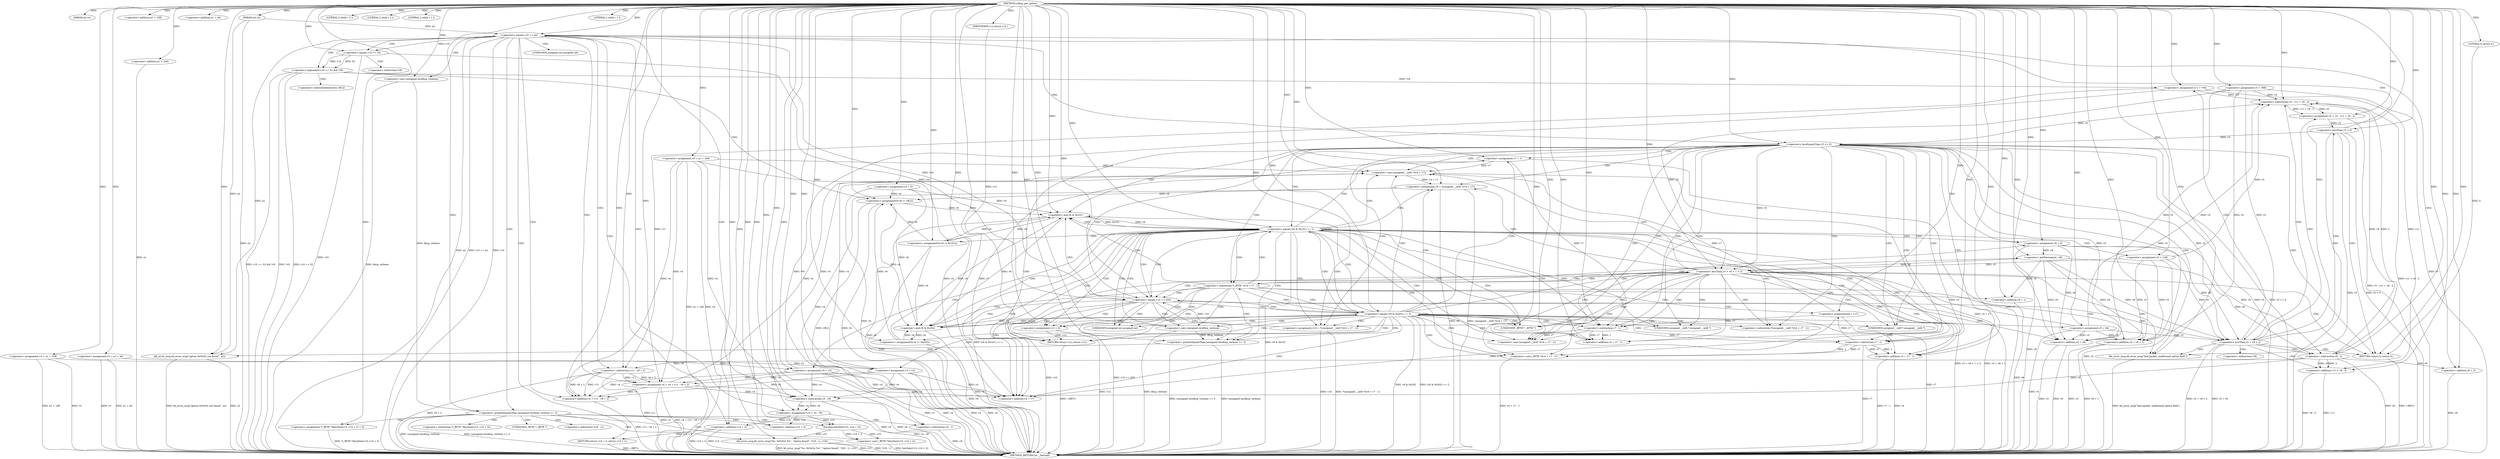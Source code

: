 digraph udhcp_get_option {  
"1000114" [label = "(METHOD,udhcp_get_option)" ]
"1000360" [label = "(METHOD_RETURN,int __fastcall)" ]
"1000115" [label = "(PARAM,int a1)" ]
"1000116" [label = "(PARAM,int a2)" ]
"1000131" [label = "(<operator>.assignment,v2 = a1 + 108)" ]
"1000133" [label = "(<operator>.addition,a1 + 108)" ]
"1000136" [label = "(<operator>.assignment,v3 = a1 + 44)" ]
"1000138" [label = "(<operator>.addition,a1 + 44)" ]
"1000141" [label = "(<operator>.assignment,v4 = a1 + 240)" ]
"1000143" [label = "(<operator>.addition,a1 + 240)" ]
"1000146" [label = "(<operator>.assignment,v5 = 388)" ]
"1000149" [label = "(<operator>.assignment,v6 = 0)" ]
"1000153" [label = "(LITERAL,2,while ( 2 ))" ]
"1000156" [label = "(LITERAL,2,while ( 2 ))" ]
"1000159" [label = "(LITERAL,1,while ( 1 ))" ]
"1000161" [label = "(<operator>.assignment,v7 = 1)" ]
"1000164" [label = "(<operator>.assignment,v8 = 0)" ]
"1000168" [label = "(LITERAL,1,while ( 1 ))" ]
"1000170" [label = "(<operator>.assignment,v9 = (unsigned __int8 *)(v4 + v7))" ]
"1000172" [label = "(<operator>.cast,(unsigned __int8 *)(v4 + v7))" ]
"1000174" [label = "(<operator>.addition,v4 + v7)" ]
"1000177" [label = "(<operator>.assignment,v10 = *(unsigned __int8 *)(v4 + v7 - 1))" ]
"1000180" [label = "(<operator>.cast,(unsigned __int8 *)(v4 + v7 - 1))" ]
"1000182" [label = "(<operator>.addition,v4 + v7 - 1)" ]
"1000184" [label = "(<operator>.subtraction,v7 - 1)" ]
"1000189" [label = "(<operator>.cast,(_BYTE *)(v4 + v7 - 1))" ]
"1000191" [label = "(<operator>.addition,v4 + v7 - 1)" ]
"1000193" [label = "(<operator>.subtraction,v7 - 1)" ]
"1000197" [label = "(<operator>.preDecrement,--v8)" ]
"1000199" [label = "(<operator>.preIncrement,++v7)" ]
"1000202" [label = "(<operator>.lessThan,v5 + v8 + 1 < 2)" ]
"1000203" [label = "(<operator>.addition,v5 + v8 + 1)" ]
"1000205" [label = "(<operator>.addition,v8 + 1)" ]
"1000211" [label = "(<operator>.equals,v10 == 255)" ]
"1000216" [label = "(<operator>.lessThan,v5 + v8 < 2)" ]
"1000217" [label = "(<operator>.addition,v5 + v8)" ]
"1000222" [label = "(<operator>.assignment,v11 = *v9)" ]
"1000226" [label = "(<operator>.assignment,v5 = v5 - v11 + v8 - 2)" ]
"1000228" [label = "(<operator>.subtraction,v5 - v11 + v8 - 2)" ]
"1000230" [label = "(<operator>.addition,v11 + v8 - 2)" ]
"1000232" [label = "(<operator>.subtraction,v8 - 2)" ]
"1000236" [label = "(<operator>.lessThan,v5 < 0)" ]
"1000241" [label = "(<operator>.equals,v10 == a2)" ]
"1000245" [label = "(<operator>.assignment,v14 = v4 - v8)" ]
"1000247" [label = "(<operator>.subtraction,v4 - v8)" ]
"1000251" [label = "(<operator>.greaterEqualsThan,(unsigned int)dhcp_verbose >= 2)" ]
"1000252" [label = "(<operator>.cast,(unsigned int)dhcp_verbose)" ]
"1000257" [label = "(<operator>.assignment,*(_BYTE *)bin2hex(v15, v14 + 2) = 0)" ]
"1000259" [label = "(<operator>.cast,(_BYTE *)bin2hex(v15, v14 + 2))" ]
"1000261" [label = "(bin2hex,bin2hex(v15, v14 + 2))" ]
"1000263" [label = "(<operator>.addition,v14 + 2)" ]
"1000267" [label = "(bb_error_msg,bb_error_msg(\"%s: 0x%02x %s\", \"option found\", *(v9 - 1), v15))" ]
"1000271" [label = "(<operator>.subtraction,v9 - 1)" ]
"1000275" [label = "(RETURN,return v14 + 2;,return v14 + 2;)" ]
"1000276" [label = "(<operator>.addition,v14 + 2)" ]
"1000280" [label = "(<operator>.logicalAnd,v10 == 52 && *v9)" ]
"1000281" [label = "(<operator>.equals,v10 == 52)" ]
"1000286" [label = "(<operators>.assignmentOr,v6 |= v9[1])" ]
"1000291" [label = "(<operator>.assignment,v4 = v4 + v11 - v8 + 2)" ]
"1000293" [label = "(<operator>.addition,v4 + v11 - v8 + 2)" ]
"1000295" [label = "(<operator>.subtraction,v11 - v8 + 2)" ]
"1000297" [label = "(<operator>.addition,v8 + 2)" ]
"1000301" [label = "(<operator>.lessEqualsThan,v5 <= 0)" ]
"1000306" [label = "(bb_error_msg,bb_error_msg(\"bad packet, malformed option field\"))" ]
"1000308" [label = "(RETURN,return 0;,return 0;)" ]
"1000309" [label = "(LITERAL,0,return 0;)" ]
"1000311" [label = "(<operator>.equals,(v6 & 0x101) == 1)" ]
"1000312" [label = "(<operator>.and,v6 & 0x101)" ]
"1000317" [label = "(<operators>.assignmentOr,v6 |= 0x101u)" ]
"1000320" [label = "(<operator>.assignment,v5 = 128)" ]
"1000323" [label = "(<operator>.assignment,v4 = v2)" ]
"1000329" [label = "(<operator>.equals,(v6 & 0x202) == 2)" ]
"1000330" [label = "(<operator>.and,v6 & 0x202)" ]
"1000335" [label = "(<operators>.assignmentOr,v6 |= 0x202u)" ]
"1000338" [label = "(<operator>.assignment,v5 = 64)" ]
"1000341" [label = "(<operator>.assignment,v4 = v3)" ]
"1000346" [label = "(<operator>.assignment,v12 = 0)" ]
"1000350" [label = "(<operator>.greaterEqualsThan,(unsigned int)dhcp_verbose >= 3)" ]
"1000351" [label = "(<operator>.cast,(unsigned int)dhcp_verbose)" ]
"1000355" [label = "(bb_error_msg,bb_error_msg(\"option 0x%02x not found\", a2))" ]
"1000358" [label = "(RETURN,return v12;,return v12;)" ]
"1000359" [label = "(IDENTIFIER,v12,return v12;)" ]
"1000173" [label = "(UNKNOWN,unsigned __int8 *,unsigned __int8 *)" ]
"1000179" [label = "(<operator>.indirection,*(unsigned __int8 *)(v4 + v7 - 1))" ]
"1000181" [label = "(UNKNOWN,unsigned __int8 *,unsigned __int8 *)" ]
"1000188" [label = "(<operator>.indirection,*(_BYTE *)(v4 + v7 - 1))" ]
"1000190" [label = "(UNKNOWN,_BYTE *,_BYTE *)" ]
"1000224" [label = "(<operator>.indirection,*v9)" ]
"1000253" [label = "(UNKNOWN,unsigned int,unsigned int)" ]
"1000258" [label = "(<operator>.indirection,*(_BYTE *)bin2hex(v15, v14 + 2))" ]
"1000260" [label = "(UNKNOWN,_BYTE *,_BYTE *)" ]
"1000270" [label = "(<operator>.indirection,*(v9 - 1))" ]
"1000284" [label = "(<operator>.indirection,*v9)" ]
"1000288" [label = "(<operator>.indirectIndexAccess,v9[1])" ]
"1000352" [label = "(UNKNOWN,unsigned int,unsigned int)" ]
  "1000301" -> "1000360"  [ label = "DDG: v5 <= 0"] 
  "1000346" -> "1000360"  [ label = "DDG: v12"] 
  "1000252" -> "1000360"  [ label = "DDG: dhcp_verbose"] 
  "1000211" -> "1000360"  [ label = "DDG: v10"] 
  "1000143" -> "1000360"  [ label = "DDG: a1"] 
  "1000241" -> "1000360"  [ label = "DDG: a2"] 
  "1000267" -> "1000360"  [ label = "DDG: bb_error_msg(\"%s: 0x%02x %s\", \"option found\", *(v9 - 1), v15)"] 
  "1000217" -> "1000360"  [ label = "DDG: v5"] 
  "1000193" -> "1000360"  [ label = "DDG: v7"] 
  "1000141" -> "1000360"  [ label = "DDG: a1 + 240"] 
  "1000341" -> "1000360"  [ label = "DDG: v4"] 
  "1000203" -> "1000360"  [ label = "DDG: v8 + 1"] 
  "1000199" -> "1000360"  [ label = "DDG: v7"] 
  "1000293" -> "1000360"  [ label = "DDG: v11 - v8 + 2"] 
  "1000189" -> "1000360"  [ label = "DDG: v4 + v7 - 1"] 
  "1000202" -> "1000360"  [ label = "DDG: v5 + v8 + 1"] 
  "1000323" -> "1000360"  [ label = "DDG: v2"] 
  "1000329" -> "1000360"  [ label = "DDG: v6 & 0x202"] 
  "1000351" -> "1000360"  [ label = "DDG: dhcp_verbose"] 
  "1000172" -> "1000360"  [ label = "DDG: v4 + v7"] 
  "1000320" -> "1000360"  [ label = "DDG: v5"] 
  "1000232" -> "1000360"  [ label = "DDG: v8"] 
  "1000141" -> "1000360"  [ label = "DDG: v4"] 
  "1000350" -> "1000360"  [ label = "DDG: (unsigned int)dhcp_verbose"] 
  "1000257" -> "1000360"  [ label = "DDG: *(_BYTE *)bin2hex(v15, v14 + 2)"] 
  "1000177" -> "1000360"  [ label = "DDG: v10"] 
  "1000228" -> "1000360"  [ label = "DDG: v11 + v8 - 2"] 
  "1000211" -> "1000360"  [ label = "DDG: v10 == 255"] 
  "1000312" -> "1000360"  [ label = "DDG: v6"] 
  "1000216" -> "1000360"  [ label = "DDG: v5 + v8"] 
  "1000355" -> "1000360"  [ label = "DDG: bb_error_msg(\"option 0x%02x not found\", a2)"] 
  "1000297" -> "1000360"  [ label = "DDG: v8"] 
  "1000295" -> "1000360"  [ label = "DDG: v11"] 
  "1000271" -> "1000360"  [ label = "DDG: v9"] 
  "1000267" -> "1000360"  [ label = "DDG: v15"] 
  "1000136" -> "1000360"  [ label = "DDG: v3"] 
  "1000267" -> "1000360"  [ label = "DDG: *(v9 - 1)"] 
  "1000241" -> "1000360"  [ label = "DDG: v10 == a2"] 
  "1000301" -> "1000360"  [ label = "DDG: v5"] 
  "1000131" -> "1000360"  [ label = "DDG: a1 + 108"] 
  "1000291" -> "1000360"  [ label = "DDG: v4"] 
  "1000222" -> "1000360"  [ label = "DDG: *v9"] 
  "1000149" -> "1000360"  [ label = "DDG: v6"] 
  "1000146" -> "1000360"  [ label = "DDG: v5"] 
  "1000203" -> "1000360"  [ label = "DDG: v5"] 
  "1000236" -> "1000360"  [ label = "DDG: v5 < 0"] 
  "1000281" -> "1000360"  [ label = "DDG: v10"] 
  "1000245" -> "1000360"  [ label = "DDG: v4 - v8"] 
  "1000116" -> "1000360"  [ label = "DDG: a2"] 
  "1000236" -> "1000360"  [ label = "DDG: v5"] 
  "1000276" -> "1000360"  [ label = "DDG: v14"] 
  "1000350" -> "1000360"  [ label = "DDG: (unsigned int)dhcp_verbose >= 3"] 
  "1000136" -> "1000360"  [ label = "DDG: a1 + 44"] 
  "1000291" -> "1000360"  [ label = "DDG: v4 + v11 - v8 + 2"] 
  "1000286" -> "1000360"  [ label = "DDG: v9[1]"] 
  "1000230" -> "1000360"  [ label = "DDG: v8 - 2"] 
  "1000191" -> "1000360"  [ label = "DDG: v7 - 1"] 
  "1000247" -> "1000360"  [ label = "DDG: v8"] 
  "1000259" -> "1000360"  [ label = "DDG: bin2hex(v15, v14 + 2)"] 
  "1000247" -> "1000360"  [ label = "DDG: v4"] 
  "1000341" -> "1000360"  [ label = "DDG: v3"] 
  "1000251" -> "1000360"  [ label = "DDG: (unsigned int)dhcp_verbose"] 
  "1000286" -> "1000360"  [ label = "DDG: v6"] 
  "1000230" -> "1000360"  [ label = "DDG: v11"] 
  "1000311" -> "1000360"  [ label = "DDG: (v6 & 0x101) == 1"] 
  "1000170" -> "1000360"  [ label = "DDG: v9"] 
  "1000280" -> "1000360"  [ label = "DDG: v10 == 52"] 
  "1000191" -> "1000360"  [ label = "DDG: v4"] 
  "1000280" -> "1000360"  [ label = "DDG: v10 == 52 && *v9"] 
  "1000306" -> "1000360"  [ label = "DDG: bb_error_msg(\"bad packet, malformed option field\")"] 
  "1000205" -> "1000360"  [ label = "DDG: v8"] 
  "1000335" -> "1000360"  [ label = "DDG: v6"] 
  "1000226" -> "1000360"  [ label = "DDG: v5 - v11 + v8 - 2"] 
  "1000329" -> "1000360"  [ label = "DDG: (v6 & 0x202) == 2"] 
  "1000241" -> "1000360"  [ label = "DDG: v10"] 
  "1000177" -> "1000360"  [ label = "DDG: *(unsigned __int8 *)(v4 + v7 - 1)"] 
  "1000338" -> "1000360"  [ label = "DDG: v5"] 
  "1000216" -> "1000360"  [ label = "DDG: v5 + v8 < 2"] 
  "1000355" -> "1000360"  [ label = "DDG: a2"] 
  "1000280" -> "1000360"  [ label = "DDG: *v9"] 
  "1000317" -> "1000360"  [ label = "DDG: v6"] 
  "1000276" -> "1000360"  [ label = "DDG: v14 + 2"] 
  "1000170" -> "1000360"  [ label = "DDG: (unsigned __int8 *)(v4 + v7)"] 
  "1000202" -> "1000360"  [ label = "DDG: v5 + v8 + 1 < 2"] 
  "1000295" -> "1000360"  [ label = "DDG: v8 + 2"] 
  "1000323" -> "1000360"  [ label = "DDG: v4"] 
  "1000311" -> "1000360"  [ label = "DDG: v6 & 0x101"] 
  "1000164" -> "1000360"  [ label = "DDG: v8"] 
  "1000217" -> "1000360"  [ label = "DDG: v8"] 
  "1000161" -> "1000360"  [ label = "DDG: v7"] 
  "1000131" -> "1000360"  [ label = "DDG: v2"] 
  "1000251" -> "1000360"  [ label = "DDG: (unsigned int)dhcp_verbose >= 2"] 
  "1000330" -> "1000360"  [ label = "DDG: v6"] 
  "1000308" -> "1000360"  [ label = "DDG: <RET>"] 
  "1000275" -> "1000360"  [ label = "DDG: <RET>"] 
  "1000358" -> "1000360"  [ label = "DDG: <RET>"] 
  "1000114" -> "1000115"  [ label = "DDG: "] 
  "1000114" -> "1000116"  [ label = "DDG: "] 
  "1000114" -> "1000131"  [ label = "DDG: "] 
  "1000114" -> "1000133"  [ label = "DDG: "] 
  "1000114" -> "1000136"  [ label = "DDG: "] 
  "1000114" -> "1000138"  [ label = "DDG: "] 
  "1000114" -> "1000141"  [ label = "DDG: "] 
  "1000114" -> "1000143"  [ label = "DDG: "] 
  "1000114" -> "1000146"  [ label = "DDG: "] 
  "1000114" -> "1000149"  [ label = "DDG: "] 
  "1000114" -> "1000153"  [ label = "DDG: "] 
  "1000114" -> "1000156"  [ label = "DDG: "] 
  "1000114" -> "1000159"  [ label = "DDG: "] 
  "1000114" -> "1000161"  [ label = "DDG: "] 
  "1000114" -> "1000164"  [ label = "DDG: "] 
  "1000114" -> "1000168"  [ label = "DDG: "] 
  "1000172" -> "1000170"  [ label = "DDG: v4 + v7"] 
  "1000114" -> "1000170"  [ label = "DDG: "] 
  "1000341" -> "1000172"  [ label = "DDG: v4"] 
  "1000141" -> "1000172"  [ label = "DDG: v4"] 
  "1000291" -> "1000172"  [ label = "DDG: v4"] 
  "1000323" -> "1000172"  [ label = "DDG: v4"] 
  "1000114" -> "1000172"  [ label = "DDG: "] 
  "1000199" -> "1000172"  [ label = "DDG: v7"] 
  "1000161" -> "1000172"  [ label = "DDG: v7"] 
  "1000341" -> "1000174"  [ label = "DDG: v4"] 
  "1000141" -> "1000174"  [ label = "DDG: v4"] 
  "1000291" -> "1000174"  [ label = "DDG: v4"] 
  "1000323" -> "1000174"  [ label = "DDG: v4"] 
  "1000114" -> "1000174"  [ label = "DDG: "] 
  "1000199" -> "1000174"  [ label = "DDG: v7"] 
  "1000161" -> "1000174"  [ label = "DDG: v7"] 
  "1000114" -> "1000177"  [ label = "DDG: "] 
  "1000114" -> "1000180"  [ label = "DDG: "] 
  "1000184" -> "1000180"  [ label = "DDG: v7"] 
  "1000184" -> "1000180"  [ label = "DDG: 1"] 
  "1000114" -> "1000182"  [ label = "DDG: "] 
  "1000184" -> "1000182"  [ label = "DDG: v7"] 
  "1000184" -> "1000182"  [ label = "DDG: 1"] 
  "1000114" -> "1000184"  [ label = "DDG: "] 
  "1000199" -> "1000184"  [ label = "DDG: v7"] 
  "1000161" -> "1000184"  [ label = "DDG: v7"] 
  "1000114" -> "1000189"  [ label = "DDG: "] 
  "1000193" -> "1000189"  [ label = "DDG: v7"] 
  "1000193" -> "1000189"  [ label = "DDG: 1"] 
  "1000114" -> "1000191"  [ label = "DDG: "] 
  "1000193" -> "1000191"  [ label = "DDG: v7"] 
  "1000193" -> "1000191"  [ label = "DDG: 1"] 
  "1000184" -> "1000193"  [ label = "DDG: v7"] 
  "1000114" -> "1000193"  [ label = "DDG: "] 
  "1000164" -> "1000197"  [ label = "DDG: v8"] 
  "1000114" -> "1000197"  [ label = "DDG: "] 
  "1000193" -> "1000199"  [ label = "DDG: v7"] 
  "1000114" -> "1000199"  [ label = "DDG: "] 
  "1000320" -> "1000202"  [ label = "DDG: v5"] 
  "1000301" -> "1000202"  [ label = "DDG: v5"] 
  "1000338" -> "1000202"  [ label = "DDG: v5"] 
  "1000146" -> "1000202"  [ label = "DDG: v5"] 
  "1000114" -> "1000202"  [ label = "DDG: "] 
  "1000197" -> "1000202"  [ label = "DDG: v8"] 
  "1000320" -> "1000203"  [ label = "DDG: v5"] 
  "1000301" -> "1000203"  [ label = "DDG: v5"] 
  "1000338" -> "1000203"  [ label = "DDG: v5"] 
  "1000146" -> "1000203"  [ label = "DDG: v5"] 
  "1000114" -> "1000203"  [ label = "DDG: "] 
  "1000197" -> "1000203"  [ label = "DDG: v8"] 
  "1000197" -> "1000205"  [ label = "DDG: v8"] 
  "1000114" -> "1000205"  [ label = "DDG: "] 
  "1000177" -> "1000211"  [ label = "DDG: v10"] 
  "1000281" -> "1000211"  [ label = "DDG: v10"] 
  "1000114" -> "1000211"  [ label = "DDG: "] 
  "1000320" -> "1000216"  [ label = "DDG: v5"] 
  "1000301" -> "1000216"  [ label = "DDG: v5"] 
  "1000338" -> "1000216"  [ label = "DDG: v5"] 
  "1000146" -> "1000216"  [ label = "DDG: v5"] 
  "1000114" -> "1000216"  [ label = "DDG: "] 
  "1000164" -> "1000216"  [ label = "DDG: v8"] 
  "1000197" -> "1000216"  [ label = "DDG: v8"] 
  "1000320" -> "1000217"  [ label = "DDG: v5"] 
  "1000301" -> "1000217"  [ label = "DDG: v5"] 
  "1000338" -> "1000217"  [ label = "DDG: v5"] 
  "1000146" -> "1000217"  [ label = "DDG: v5"] 
  "1000114" -> "1000217"  [ label = "DDG: "] 
  "1000164" -> "1000217"  [ label = "DDG: v8"] 
  "1000197" -> "1000217"  [ label = "DDG: v8"] 
  "1000280" -> "1000222"  [ label = "DDG: *v9"] 
  "1000114" -> "1000222"  [ label = "DDG: "] 
  "1000228" -> "1000226"  [ label = "DDG: v5"] 
  "1000228" -> "1000226"  [ label = "DDG: v11 + v8 - 2"] 
  "1000114" -> "1000226"  [ label = "DDG: "] 
  "1000114" -> "1000228"  [ label = "DDG: "] 
  "1000320" -> "1000228"  [ label = "DDG: v5"] 
  "1000301" -> "1000228"  [ label = "DDG: v5"] 
  "1000338" -> "1000228"  [ label = "DDG: v5"] 
  "1000146" -> "1000228"  [ label = "DDG: v5"] 
  "1000222" -> "1000228"  [ label = "DDG: v11"] 
  "1000232" -> "1000228"  [ label = "DDG: v8"] 
  "1000232" -> "1000228"  [ label = "DDG: 2"] 
  "1000222" -> "1000230"  [ label = "DDG: v11"] 
  "1000114" -> "1000230"  [ label = "DDG: "] 
  "1000232" -> "1000230"  [ label = "DDG: v8"] 
  "1000232" -> "1000230"  [ label = "DDG: 2"] 
  "1000114" -> "1000232"  [ label = "DDG: "] 
  "1000164" -> "1000232"  [ label = "DDG: v8"] 
  "1000197" -> "1000232"  [ label = "DDG: v8"] 
  "1000226" -> "1000236"  [ label = "DDG: v5"] 
  "1000114" -> "1000236"  [ label = "DDG: "] 
  "1000211" -> "1000241"  [ label = "DDG: v10"] 
  "1000114" -> "1000241"  [ label = "DDG: "] 
  "1000116" -> "1000241"  [ label = "DDG: a2"] 
  "1000247" -> "1000245"  [ label = "DDG: v4"] 
  "1000247" -> "1000245"  [ label = "DDG: v8"] 
  "1000114" -> "1000245"  [ label = "DDG: "] 
  "1000341" -> "1000247"  [ label = "DDG: v4"] 
  "1000141" -> "1000247"  [ label = "DDG: v4"] 
  "1000291" -> "1000247"  [ label = "DDG: v4"] 
  "1000323" -> "1000247"  [ label = "DDG: v4"] 
  "1000114" -> "1000247"  [ label = "DDG: "] 
  "1000232" -> "1000247"  [ label = "DDG: v8"] 
  "1000252" -> "1000251"  [ label = "DDG: dhcp_verbose"] 
  "1000114" -> "1000252"  [ label = "DDG: "] 
  "1000114" -> "1000251"  [ label = "DDG: "] 
  "1000114" -> "1000257"  [ label = "DDG: "] 
  "1000261" -> "1000259"  [ label = "DDG: v15"] 
  "1000261" -> "1000259"  [ label = "DDG: v14 + 2"] 
  "1000114" -> "1000261"  [ label = "DDG: "] 
  "1000245" -> "1000261"  [ label = "DDG: v14"] 
  "1000245" -> "1000263"  [ label = "DDG: v14"] 
  "1000114" -> "1000263"  [ label = "DDG: "] 
  "1000114" -> "1000267"  [ label = "DDG: "] 
  "1000170" -> "1000271"  [ label = "DDG: v9"] 
  "1000114" -> "1000271"  [ label = "DDG: "] 
  "1000261" -> "1000267"  [ label = "DDG: v15"] 
  "1000276" -> "1000275"  [ label = "DDG: v14 + 2"] 
  "1000245" -> "1000276"  [ label = "DDG: v14"] 
  "1000114" -> "1000276"  [ label = "DDG: "] 
  "1000281" -> "1000280"  [ label = "DDG: v10"] 
  "1000281" -> "1000280"  [ label = "DDG: 52"] 
  "1000241" -> "1000281"  [ label = "DDG: v10"] 
  "1000114" -> "1000281"  [ label = "DDG: "] 
  "1000170" -> "1000286"  [ label = "DDG: v9"] 
  "1000149" -> "1000286"  [ label = "DDG: v6"] 
  "1000335" -> "1000286"  [ label = "DDG: v6"] 
  "1000317" -> "1000286"  [ label = "DDG: v6"] 
  "1000114" -> "1000286"  [ label = "DDG: "] 
  "1000341" -> "1000291"  [ label = "DDG: v4"] 
  "1000141" -> "1000291"  [ label = "DDG: v4"] 
  "1000323" -> "1000291"  [ label = "DDG: v4"] 
  "1000114" -> "1000291"  [ label = "DDG: "] 
  "1000295" -> "1000291"  [ label = "DDG: v11"] 
  "1000295" -> "1000291"  [ label = "DDG: v8 + 2"] 
  "1000341" -> "1000293"  [ label = "DDG: v4"] 
  "1000141" -> "1000293"  [ label = "DDG: v4"] 
  "1000291" -> "1000293"  [ label = "DDG: v4"] 
  "1000323" -> "1000293"  [ label = "DDG: v4"] 
  "1000114" -> "1000293"  [ label = "DDG: "] 
  "1000295" -> "1000293"  [ label = "DDG: v11"] 
  "1000295" -> "1000293"  [ label = "DDG: v8 + 2"] 
  "1000114" -> "1000295"  [ label = "DDG: "] 
  "1000222" -> "1000295"  [ label = "DDG: v11"] 
  "1000232" -> "1000295"  [ label = "DDG: v8"] 
  "1000232" -> "1000297"  [ label = "DDG: v8"] 
  "1000114" -> "1000297"  [ label = "DDG: "] 
  "1000236" -> "1000301"  [ label = "DDG: v5"] 
  "1000114" -> "1000301"  [ label = "DDG: "] 
  "1000114" -> "1000306"  [ label = "DDG: "] 
  "1000309" -> "1000308"  [ label = "DDG: 0"] 
  "1000114" -> "1000308"  [ label = "DDG: "] 
  "1000114" -> "1000309"  [ label = "DDG: "] 
  "1000312" -> "1000311"  [ label = "DDG: v6"] 
  "1000312" -> "1000311"  [ label = "DDG: 0x101"] 
  "1000149" -> "1000312"  [ label = "DDG: v6"] 
  "1000286" -> "1000312"  [ label = "DDG: v6"] 
  "1000335" -> "1000312"  [ label = "DDG: v6"] 
  "1000317" -> "1000312"  [ label = "DDG: v6"] 
  "1000114" -> "1000312"  [ label = "DDG: "] 
  "1000114" -> "1000311"  [ label = "DDG: "] 
  "1000114" -> "1000317"  [ label = "DDG: "] 
  "1000312" -> "1000317"  [ label = "DDG: v6"] 
  "1000114" -> "1000320"  [ label = "DDG: "] 
  "1000131" -> "1000323"  [ label = "DDG: v2"] 
  "1000114" -> "1000323"  [ label = "DDG: "] 
  "1000330" -> "1000329"  [ label = "DDG: v6"] 
  "1000330" -> "1000329"  [ label = "DDG: 0x202"] 
  "1000312" -> "1000330"  [ label = "DDG: v6"] 
  "1000149" -> "1000330"  [ label = "DDG: v6"] 
  "1000286" -> "1000330"  [ label = "DDG: v6"] 
  "1000335" -> "1000330"  [ label = "DDG: v6"] 
  "1000317" -> "1000330"  [ label = "DDG: v6"] 
  "1000114" -> "1000330"  [ label = "DDG: "] 
  "1000114" -> "1000329"  [ label = "DDG: "] 
  "1000114" -> "1000335"  [ label = "DDG: "] 
  "1000330" -> "1000335"  [ label = "DDG: v6"] 
  "1000114" -> "1000338"  [ label = "DDG: "] 
  "1000136" -> "1000341"  [ label = "DDG: v3"] 
  "1000114" -> "1000341"  [ label = "DDG: "] 
  "1000114" -> "1000346"  [ label = "DDG: "] 
  "1000351" -> "1000350"  [ label = "DDG: dhcp_verbose"] 
  "1000114" -> "1000351"  [ label = "DDG: "] 
  "1000114" -> "1000350"  [ label = "DDG: "] 
  "1000114" -> "1000355"  [ label = "DDG: "] 
  "1000241" -> "1000355"  [ label = "DDG: a2"] 
  "1000116" -> "1000355"  [ label = "DDG: a2"] 
  "1000359" -> "1000358"  [ label = "DDG: v12"] 
  "1000346" -> "1000358"  [ label = "DDG: v12"] 
  "1000114" -> "1000359"  [ label = "DDG: "] 
  "1000188" -> "1000205"  [ label = "CDG: "] 
  "1000188" -> "1000203"  [ label = "CDG: "] 
  "1000188" -> "1000202"  [ label = "CDG: "] 
  "1000188" -> "1000199"  [ label = "CDG: "] 
  "1000188" -> "1000197"  [ label = "CDG: "] 
  "1000188" -> "1000211"  [ label = "CDG: "] 
  "1000188" -> "1000312"  [ label = "CDG: "] 
  "1000188" -> "1000311"  [ label = "CDG: "] 
  "1000188" -> "1000330"  [ label = "CDG: "] 
  "1000188" -> "1000329"  [ label = "CDG: "] 
  "1000188" -> "1000352"  [ label = "CDG: "] 
  "1000188" -> "1000351"  [ label = "CDG: "] 
  "1000188" -> "1000350"  [ label = "CDG: "] 
  "1000188" -> "1000346"  [ label = "CDG: "] 
  "1000188" -> "1000358"  [ label = "CDG: "] 
  "1000202" -> "1000308"  [ label = "CDG: "] 
  "1000202" -> "1000306"  [ label = "CDG: "] 
  "1000202" -> "1000174"  [ label = "CDG: "] 
  "1000202" -> "1000173"  [ label = "CDG: "] 
  "1000202" -> "1000172"  [ label = "CDG: "] 
  "1000202" -> "1000170"  [ label = "CDG: "] 
  "1000202" -> "1000191"  [ label = "CDG: "] 
  "1000202" -> "1000190"  [ label = "CDG: "] 
  "1000202" -> "1000189"  [ label = "CDG: "] 
  "1000202" -> "1000188"  [ label = "CDG: "] 
  "1000202" -> "1000184"  [ label = "CDG: "] 
  "1000202" -> "1000182"  [ label = "CDG: "] 
  "1000202" -> "1000181"  [ label = "CDG: "] 
  "1000202" -> "1000180"  [ label = "CDG: "] 
  "1000202" -> "1000179"  [ label = "CDG: "] 
  "1000202" -> "1000177"  [ label = "CDG: "] 
  "1000202" -> "1000193"  [ label = "CDG: "] 
  "1000202" -> "1000211"  [ label = "CDG: "] 
  "1000211" -> "1000217"  [ label = "CDG: "] 
  "1000211" -> "1000216"  [ label = "CDG: "] 
  "1000211" -> "1000312"  [ label = "CDG: "] 
  "1000211" -> "1000311"  [ label = "CDG: "] 
  "1000211" -> "1000330"  [ label = "CDG: "] 
  "1000211" -> "1000329"  [ label = "CDG: "] 
  "1000211" -> "1000352"  [ label = "CDG: "] 
  "1000211" -> "1000351"  [ label = "CDG: "] 
  "1000211" -> "1000350"  [ label = "CDG: "] 
  "1000211" -> "1000346"  [ label = "CDG: "] 
  "1000211" -> "1000358"  [ label = "CDG: "] 
  "1000216" -> "1000224"  [ label = "CDG: "] 
  "1000216" -> "1000222"  [ label = "CDG: "] 
  "1000216" -> "1000236"  [ label = "CDG: "] 
  "1000216" -> "1000232"  [ label = "CDG: "] 
  "1000216" -> "1000230"  [ label = "CDG: "] 
  "1000216" -> "1000228"  [ label = "CDG: "] 
  "1000216" -> "1000226"  [ label = "CDG: "] 
  "1000216" -> "1000308"  [ label = "CDG: "] 
  "1000216" -> "1000306"  [ label = "CDG: "] 
  "1000236" -> "1000241"  [ label = "CDG: "] 
  "1000236" -> "1000308"  [ label = "CDG: "] 
  "1000236" -> "1000306"  [ label = "CDG: "] 
  "1000241" -> "1000253"  [ label = "CDG: "] 
  "1000241" -> "1000252"  [ label = "CDG: "] 
  "1000241" -> "1000251"  [ label = "CDG: "] 
  "1000241" -> "1000247"  [ label = "CDG: "] 
  "1000241" -> "1000245"  [ label = "CDG: "] 
  "1000241" -> "1000281"  [ label = "CDG: "] 
  "1000241" -> "1000280"  [ label = "CDG: "] 
  "1000241" -> "1000276"  [ label = "CDG: "] 
  "1000241" -> "1000275"  [ label = "CDG: "] 
  "1000241" -> "1000301"  [ label = "CDG: "] 
  "1000241" -> "1000297"  [ label = "CDG: "] 
  "1000241" -> "1000295"  [ label = "CDG: "] 
  "1000241" -> "1000293"  [ label = "CDG: "] 
  "1000241" -> "1000291"  [ label = "CDG: "] 
  "1000251" -> "1000271"  [ label = "CDG: "] 
  "1000251" -> "1000270"  [ label = "CDG: "] 
  "1000251" -> "1000267"  [ label = "CDG: "] 
  "1000251" -> "1000263"  [ label = "CDG: "] 
  "1000251" -> "1000261"  [ label = "CDG: "] 
  "1000251" -> "1000260"  [ label = "CDG: "] 
  "1000251" -> "1000259"  [ label = "CDG: "] 
  "1000251" -> "1000258"  [ label = "CDG: "] 
  "1000251" -> "1000257"  [ label = "CDG: "] 
  "1000280" -> "1000288"  [ label = "CDG: "] 
  "1000280" -> "1000286"  [ label = "CDG: "] 
  "1000281" -> "1000284"  [ label = "CDG: "] 
  "1000301" -> "1000308"  [ label = "CDG: "] 
  "1000301" -> "1000306"  [ label = "CDG: "] 
  "1000301" -> "1000164"  [ label = "CDG: "] 
  "1000301" -> "1000161"  [ label = "CDG: "] 
  "1000301" -> "1000312"  [ label = "CDG: "] 
  "1000301" -> "1000311"  [ label = "CDG: "] 
  "1000301" -> "1000174"  [ label = "CDG: "] 
  "1000301" -> "1000173"  [ label = "CDG: "] 
  "1000301" -> "1000172"  [ label = "CDG: "] 
  "1000301" -> "1000170"  [ label = "CDG: "] 
  "1000301" -> "1000191"  [ label = "CDG: "] 
  "1000301" -> "1000190"  [ label = "CDG: "] 
  "1000301" -> "1000189"  [ label = "CDG: "] 
  "1000301" -> "1000188"  [ label = "CDG: "] 
  "1000301" -> "1000184"  [ label = "CDG: "] 
  "1000301" -> "1000182"  [ label = "CDG: "] 
  "1000301" -> "1000181"  [ label = "CDG: "] 
  "1000301" -> "1000180"  [ label = "CDG: "] 
  "1000301" -> "1000179"  [ label = "CDG: "] 
  "1000301" -> "1000177"  [ label = "CDG: "] 
  "1000301" -> "1000193"  [ label = "CDG: "] 
  "1000301" -> "1000211"  [ label = "CDG: "] 
  "1000311" -> "1000320"  [ label = "CDG: "] 
  "1000311" -> "1000317"  [ label = "CDG: "] 
  "1000311" -> "1000323"  [ label = "CDG: "] 
  "1000311" -> "1000330"  [ label = "CDG: "] 
  "1000311" -> "1000329"  [ label = "CDG: "] 
  "1000311" -> "1000352"  [ label = "CDG: "] 
  "1000311" -> "1000351"  [ label = "CDG: "] 
  "1000311" -> "1000350"  [ label = "CDG: "] 
  "1000311" -> "1000346"  [ label = "CDG: "] 
  "1000311" -> "1000358"  [ label = "CDG: "] 
  "1000311" -> "1000164"  [ label = "CDG: "] 
  "1000311" -> "1000161"  [ label = "CDG: "] 
  "1000311" -> "1000312"  [ label = "CDG: "] 
  "1000311" -> "1000311"  [ label = "CDG: "] 
  "1000311" -> "1000174"  [ label = "CDG: "] 
  "1000311" -> "1000173"  [ label = "CDG: "] 
  "1000311" -> "1000172"  [ label = "CDG: "] 
  "1000311" -> "1000170"  [ label = "CDG: "] 
  "1000311" -> "1000191"  [ label = "CDG: "] 
  "1000311" -> "1000190"  [ label = "CDG: "] 
  "1000311" -> "1000189"  [ label = "CDG: "] 
  "1000311" -> "1000188"  [ label = "CDG: "] 
  "1000311" -> "1000184"  [ label = "CDG: "] 
  "1000311" -> "1000182"  [ label = "CDG: "] 
  "1000311" -> "1000181"  [ label = "CDG: "] 
  "1000311" -> "1000180"  [ label = "CDG: "] 
  "1000311" -> "1000179"  [ label = "CDG: "] 
  "1000311" -> "1000177"  [ label = "CDG: "] 
  "1000311" -> "1000193"  [ label = "CDG: "] 
  "1000311" -> "1000211"  [ label = "CDG: "] 
  "1000329" -> "1000335"  [ label = "CDG: "] 
  "1000329" -> "1000352"  [ label = "CDG: "] 
  "1000329" -> "1000351"  [ label = "CDG: "] 
  "1000329" -> "1000350"  [ label = "CDG: "] 
  "1000329" -> "1000346"  [ label = "CDG: "] 
  "1000329" -> "1000341"  [ label = "CDG: "] 
  "1000329" -> "1000338"  [ label = "CDG: "] 
  "1000329" -> "1000358"  [ label = "CDG: "] 
  "1000329" -> "1000330"  [ label = "CDG: "] 
  "1000329" -> "1000329"  [ label = "CDG: "] 
  "1000329" -> "1000164"  [ label = "CDG: "] 
  "1000329" -> "1000161"  [ label = "CDG: "] 
  "1000329" -> "1000312"  [ label = "CDG: "] 
  "1000329" -> "1000311"  [ label = "CDG: "] 
  "1000329" -> "1000174"  [ label = "CDG: "] 
  "1000329" -> "1000173"  [ label = "CDG: "] 
  "1000329" -> "1000172"  [ label = "CDG: "] 
  "1000329" -> "1000170"  [ label = "CDG: "] 
  "1000329" -> "1000191"  [ label = "CDG: "] 
  "1000329" -> "1000190"  [ label = "CDG: "] 
  "1000329" -> "1000189"  [ label = "CDG: "] 
  "1000329" -> "1000188"  [ label = "CDG: "] 
  "1000329" -> "1000184"  [ label = "CDG: "] 
  "1000329" -> "1000182"  [ label = "CDG: "] 
  "1000329" -> "1000181"  [ label = "CDG: "] 
  "1000329" -> "1000180"  [ label = "CDG: "] 
  "1000329" -> "1000179"  [ label = "CDG: "] 
  "1000329" -> "1000177"  [ label = "CDG: "] 
  "1000329" -> "1000193"  [ label = "CDG: "] 
  "1000329" -> "1000211"  [ label = "CDG: "] 
  "1000350" -> "1000355"  [ label = "CDG: "] 
}

